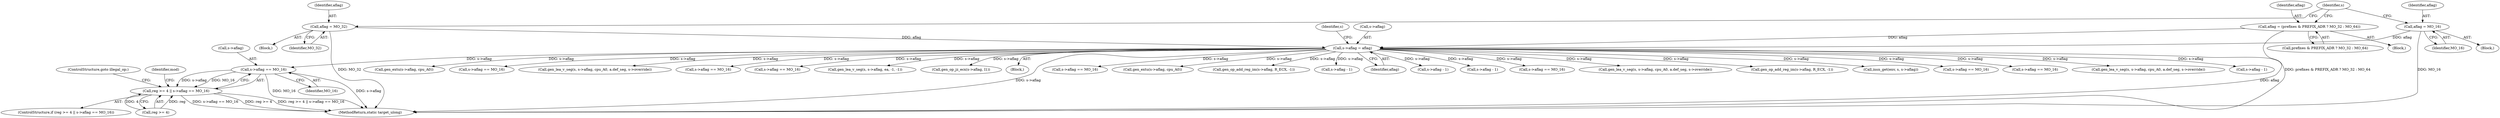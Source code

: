 digraph "0_qemu_30663fd26c0307e414622c7a8607fbc04f92ec14@pointer" {
"1010113" [label="(Call,s->aflag == MO_16)"];
"1001012" [label="(Call,s->aflag = aflag)"];
"1000999" [label="(Call,aflag = MO_32)"];
"1001004" [label="(Call,aflag = MO_16)"];
"1000959" [label="(Call,aflag = (prefixes & PREFIX_ADR ? MO_32 : MO_64))"];
"1010109" [label="(Call,reg >= 4 || s->aflag == MO_16)"];
"1003826" [label="(Call,insn_get(env, s, s->aflag))"];
"1010247" [label="(Call,s->aflag == MO_16)"];
"1010415" [label="(Call,s->aflag == MO_16)"];
"1001006" [label="(Identifier,MO_16)"];
"1000961" [label="(Call,prefixes & PREFIX_ADR ? MO_32 : MO_64)"];
"1010108" [label="(ControlStructure,if (reg >= 4 || s->aflag == MO_16))"];
"1000960" [label="(Identifier,aflag)"];
"1010113" [label="(Call,s->aflag == MO_16)"];
"1010114" [label="(Call,s->aflag)"];
"1000998" [label="(Block,)"];
"1001003" [label="(Block,)"];
"1010702" [label="(Call,gen_lea_v_seg(s, s->aflag, cpu_A0, a.def_seg, s->override))"];
"1008886" [label="(Call,s->aflag - 1)"];
"1008582" [label="(Call,gen_extu(s->aflag, cpu_A0))"];
"1001009" [label="(Identifier,s)"];
"1001004" [label="(Call,aflag = MO_16)"];
"1000945" [label="(Block,)"];
"1010667" [label="(Call,s->aflag == MO_16)"];
"1007047" [label="(Call,gen_lea_v_seg(s, s->aflag, cpu_A0, a.def_seg, s->override))"];
"1010109" [label="(Call,reg >= 4 || s->aflag == MO_16)"];
"1010510" [label="(Call,s->aflag == MO_16)"];
"1001005" [label="(Identifier,aflag)"];
"1010048" [label="(Call,s->aflag == MO_16)"];
"1001001" [label="(Identifier,MO_32)"];
"1003778" [label="(Call,gen_lea_v_seg(s, s->aflag, ea, -1, -1))"];
"1007963" [label="(Call,gen_op_jz_ecx(s->aflag, l1))"];
"1000567" [label="(Block,)"];
"1010078" [label="(Call,s->aflag == MO_16)"];
"1003881" [label="(Call,gen_extu(s->aflag, cpu_A0))"];
"1000999" [label="(Call,aflag = MO_32)"];
"1007924" [label="(Call,gen_op_add_reg_im(s->aflag, R_ECX, -1))"];
"1009016" [label="(Call,s->aflag - 1)"];
"1000959" [label="(Call,aflag = (prefixes & PREFIX_ADR ? MO_32 : MO_64))"];
"1001016" [label="(Identifier,aflag)"];
"1001000" [label="(Identifier,aflag)"];
"1001019" [label="(Identifier,s)"];
"1010110" [label="(Call,reg >= 4)"];
"1009188" [label="(Call,s->aflag - 1)"];
"1011840" [label="(MethodReturn,static target_ulong)"];
"1010122" [label="(Identifier,mod)"];
"1001012" [label="(Call,s->aflag = aflag)"];
"1008968" [label="(Call,s->aflag - 1)"];
"1010117" [label="(Identifier,MO_16)"];
"1010536" [label="(Call,s->aflag == MO_16)"];
"1010282" [label="(Call,gen_lea_v_seg(s, s->aflag, cpu_A0, a.def_seg, s->override))"];
"1007948" [label="(Call,gen_op_add_reg_im(s->aflag, R_ECX, -1))"];
"1010119" [label="(ControlStructure,goto illegal_op;)"];
"1001013" [label="(Call,s->aflag)"];
"1010113" -> "1010109"  [label="AST: "];
"1010113" -> "1010117"  [label="CFG: "];
"1010114" -> "1010113"  [label="AST: "];
"1010117" -> "1010113"  [label="AST: "];
"1010109" -> "1010113"  [label="CFG: "];
"1010113" -> "1011840"  [label="DDG: s->aflag"];
"1010113" -> "1011840"  [label="DDG: MO_16"];
"1010113" -> "1010109"  [label="DDG: s->aflag"];
"1010113" -> "1010109"  [label="DDG: MO_16"];
"1001012" -> "1010113"  [label="DDG: s->aflag"];
"1001012" -> "1000567"  [label="AST: "];
"1001012" -> "1001016"  [label="CFG: "];
"1001013" -> "1001012"  [label="AST: "];
"1001016" -> "1001012"  [label="AST: "];
"1001019" -> "1001012"  [label="CFG: "];
"1001012" -> "1011840"  [label="DDG: aflag"];
"1001012" -> "1011840"  [label="DDG: s->aflag"];
"1000999" -> "1001012"  [label="DDG: aflag"];
"1001004" -> "1001012"  [label="DDG: aflag"];
"1000959" -> "1001012"  [label="DDG: aflag"];
"1001012" -> "1003778"  [label="DDG: s->aflag"];
"1001012" -> "1003826"  [label="DDG: s->aflag"];
"1001012" -> "1003881"  [label="DDG: s->aflag"];
"1001012" -> "1007047"  [label="DDG: s->aflag"];
"1001012" -> "1007924"  [label="DDG: s->aflag"];
"1001012" -> "1007948"  [label="DDG: s->aflag"];
"1001012" -> "1007963"  [label="DDG: s->aflag"];
"1001012" -> "1008582"  [label="DDG: s->aflag"];
"1001012" -> "1008886"  [label="DDG: s->aflag"];
"1001012" -> "1008968"  [label="DDG: s->aflag"];
"1001012" -> "1009016"  [label="DDG: s->aflag"];
"1001012" -> "1009188"  [label="DDG: s->aflag"];
"1001012" -> "1010048"  [label="DDG: s->aflag"];
"1001012" -> "1010078"  [label="DDG: s->aflag"];
"1001012" -> "1010247"  [label="DDG: s->aflag"];
"1001012" -> "1010282"  [label="DDG: s->aflag"];
"1001012" -> "1010415"  [label="DDG: s->aflag"];
"1001012" -> "1010510"  [label="DDG: s->aflag"];
"1001012" -> "1010536"  [label="DDG: s->aflag"];
"1001012" -> "1010667"  [label="DDG: s->aflag"];
"1001012" -> "1010702"  [label="DDG: s->aflag"];
"1000999" -> "1000998"  [label="AST: "];
"1000999" -> "1001001"  [label="CFG: "];
"1001000" -> "1000999"  [label="AST: "];
"1001001" -> "1000999"  [label="AST: "];
"1001009" -> "1000999"  [label="CFG: "];
"1000999" -> "1011840"  [label="DDG: MO_32"];
"1001004" -> "1001003"  [label="AST: "];
"1001004" -> "1001006"  [label="CFG: "];
"1001005" -> "1001004"  [label="AST: "];
"1001006" -> "1001004"  [label="AST: "];
"1001009" -> "1001004"  [label="CFG: "];
"1001004" -> "1011840"  [label="DDG: MO_16"];
"1000959" -> "1000945"  [label="AST: "];
"1000959" -> "1000961"  [label="CFG: "];
"1000960" -> "1000959"  [label="AST: "];
"1000961" -> "1000959"  [label="AST: "];
"1001009" -> "1000959"  [label="CFG: "];
"1000959" -> "1011840"  [label="DDG: prefixes & PREFIX_ADR ? MO_32 : MO_64"];
"1010109" -> "1010108"  [label="AST: "];
"1010109" -> "1010110"  [label="CFG: "];
"1010110" -> "1010109"  [label="AST: "];
"1010119" -> "1010109"  [label="CFG: "];
"1010122" -> "1010109"  [label="CFG: "];
"1010109" -> "1011840"  [label="DDG: reg >= 4"];
"1010109" -> "1011840"  [label="DDG: reg >= 4 || s->aflag == MO_16"];
"1010109" -> "1011840"  [label="DDG: s->aflag == MO_16"];
"1010110" -> "1010109"  [label="DDG: reg"];
"1010110" -> "1010109"  [label="DDG: 4"];
}
